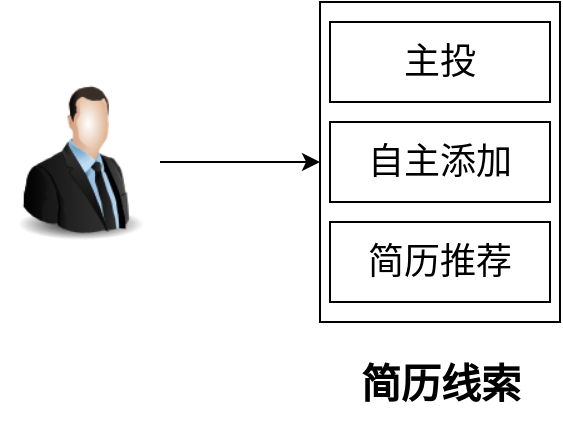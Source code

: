 <mxfile version="24.2.8" type="github">
  <diagram name="第 1 页" id="r8e8spuCt5Y078xBdNFk">
    <mxGraphModel dx="1834" dy="1186" grid="1" gridSize="10" guides="1" tooltips="1" connect="1" arrows="1" fold="1" page="0" pageScale="1" pageWidth="827" pageHeight="1169" math="0" shadow="0">
      <root>
        <mxCell id="0" />
        <mxCell id="1" parent="0" />
        <mxCell id="uhzMS2UGq0Mrr6mBy7hM-3" value="" style="edgeStyle=orthogonalEdgeStyle;rounded=0;orthogonalLoop=1;jettySize=auto;html=1;" edge="1" parent="1" source="uhzMS2UGq0Mrr6mBy7hM-1" target="uhzMS2UGq0Mrr6mBy7hM-2">
          <mxGeometry relative="1" as="geometry" />
        </mxCell>
        <mxCell id="uhzMS2UGq0Mrr6mBy7hM-1" value="" style="image;html=1;image=img/lib/clip_art/people/Suit_Man_128x128.png" vertex="1" parent="1">
          <mxGeometry x="-160" y="-20" width="80" height="80" as="geometry" />
        </mxCell>
        <mxCell id="uhzMS2UGq0Mrr6mBy7hM-2" value="" style="whiteSpace=wrap;html=1;verticalAlign=top;labelBackgroundColor=default;" vertex="1" parent="1">
          <mxGeometry y="-60" width="120" height="160" as="geometry" />
        </mxCell>
        <mxCell id="uhzMS2UGq0Mrr6mBy7hM-4" value="主投" style="rounded=0;whiteSpace=wrap;html=1;fontSize=18;" vertex="1" parent="1">
          <mxGeometry x="5" y="-50" width="110" height="40" as="geometry" />
        </mxCell>
        <mxCell id="uhzMS2UGq0Mrr6mBy7hM-5" value="自主添加" style="rounded=0;whiteSpace=wrap;html=1;fontSize=18;" vertex="1" parent="1">
          <mxGeometry x="5" width="110" height="40" as="geometry" />
        </mxCell>
        <mxCell id="uhzMS2UGq0Mrr6mBy7hM-8" value="简历推荐" style="rounded=0;whiteSpace=wrap;html=1;fontSize=18;" vertex="1" parent="1">
          <mxGeometry x="5" y="50" width="110" height="40" as="geometry" />
        </mxCell>
        <mxCell id="uhzMS2UGq0Mrr6mBy7hM-11" value="简历线索" style="text;html=1;align=center;verticalAlign=middle;resizable=0;points=[];autosize=1;strokeColor=none;fillColor=none;fontSize=20;fontStyle=1" vertex="1" parent="1">
          <mxGeometry x="10" y="110" width="100" height="40" as="geometry" />
        </mxCell>
      </root>
    </mxGraphModel>
  </diagram>
</mxfile>
